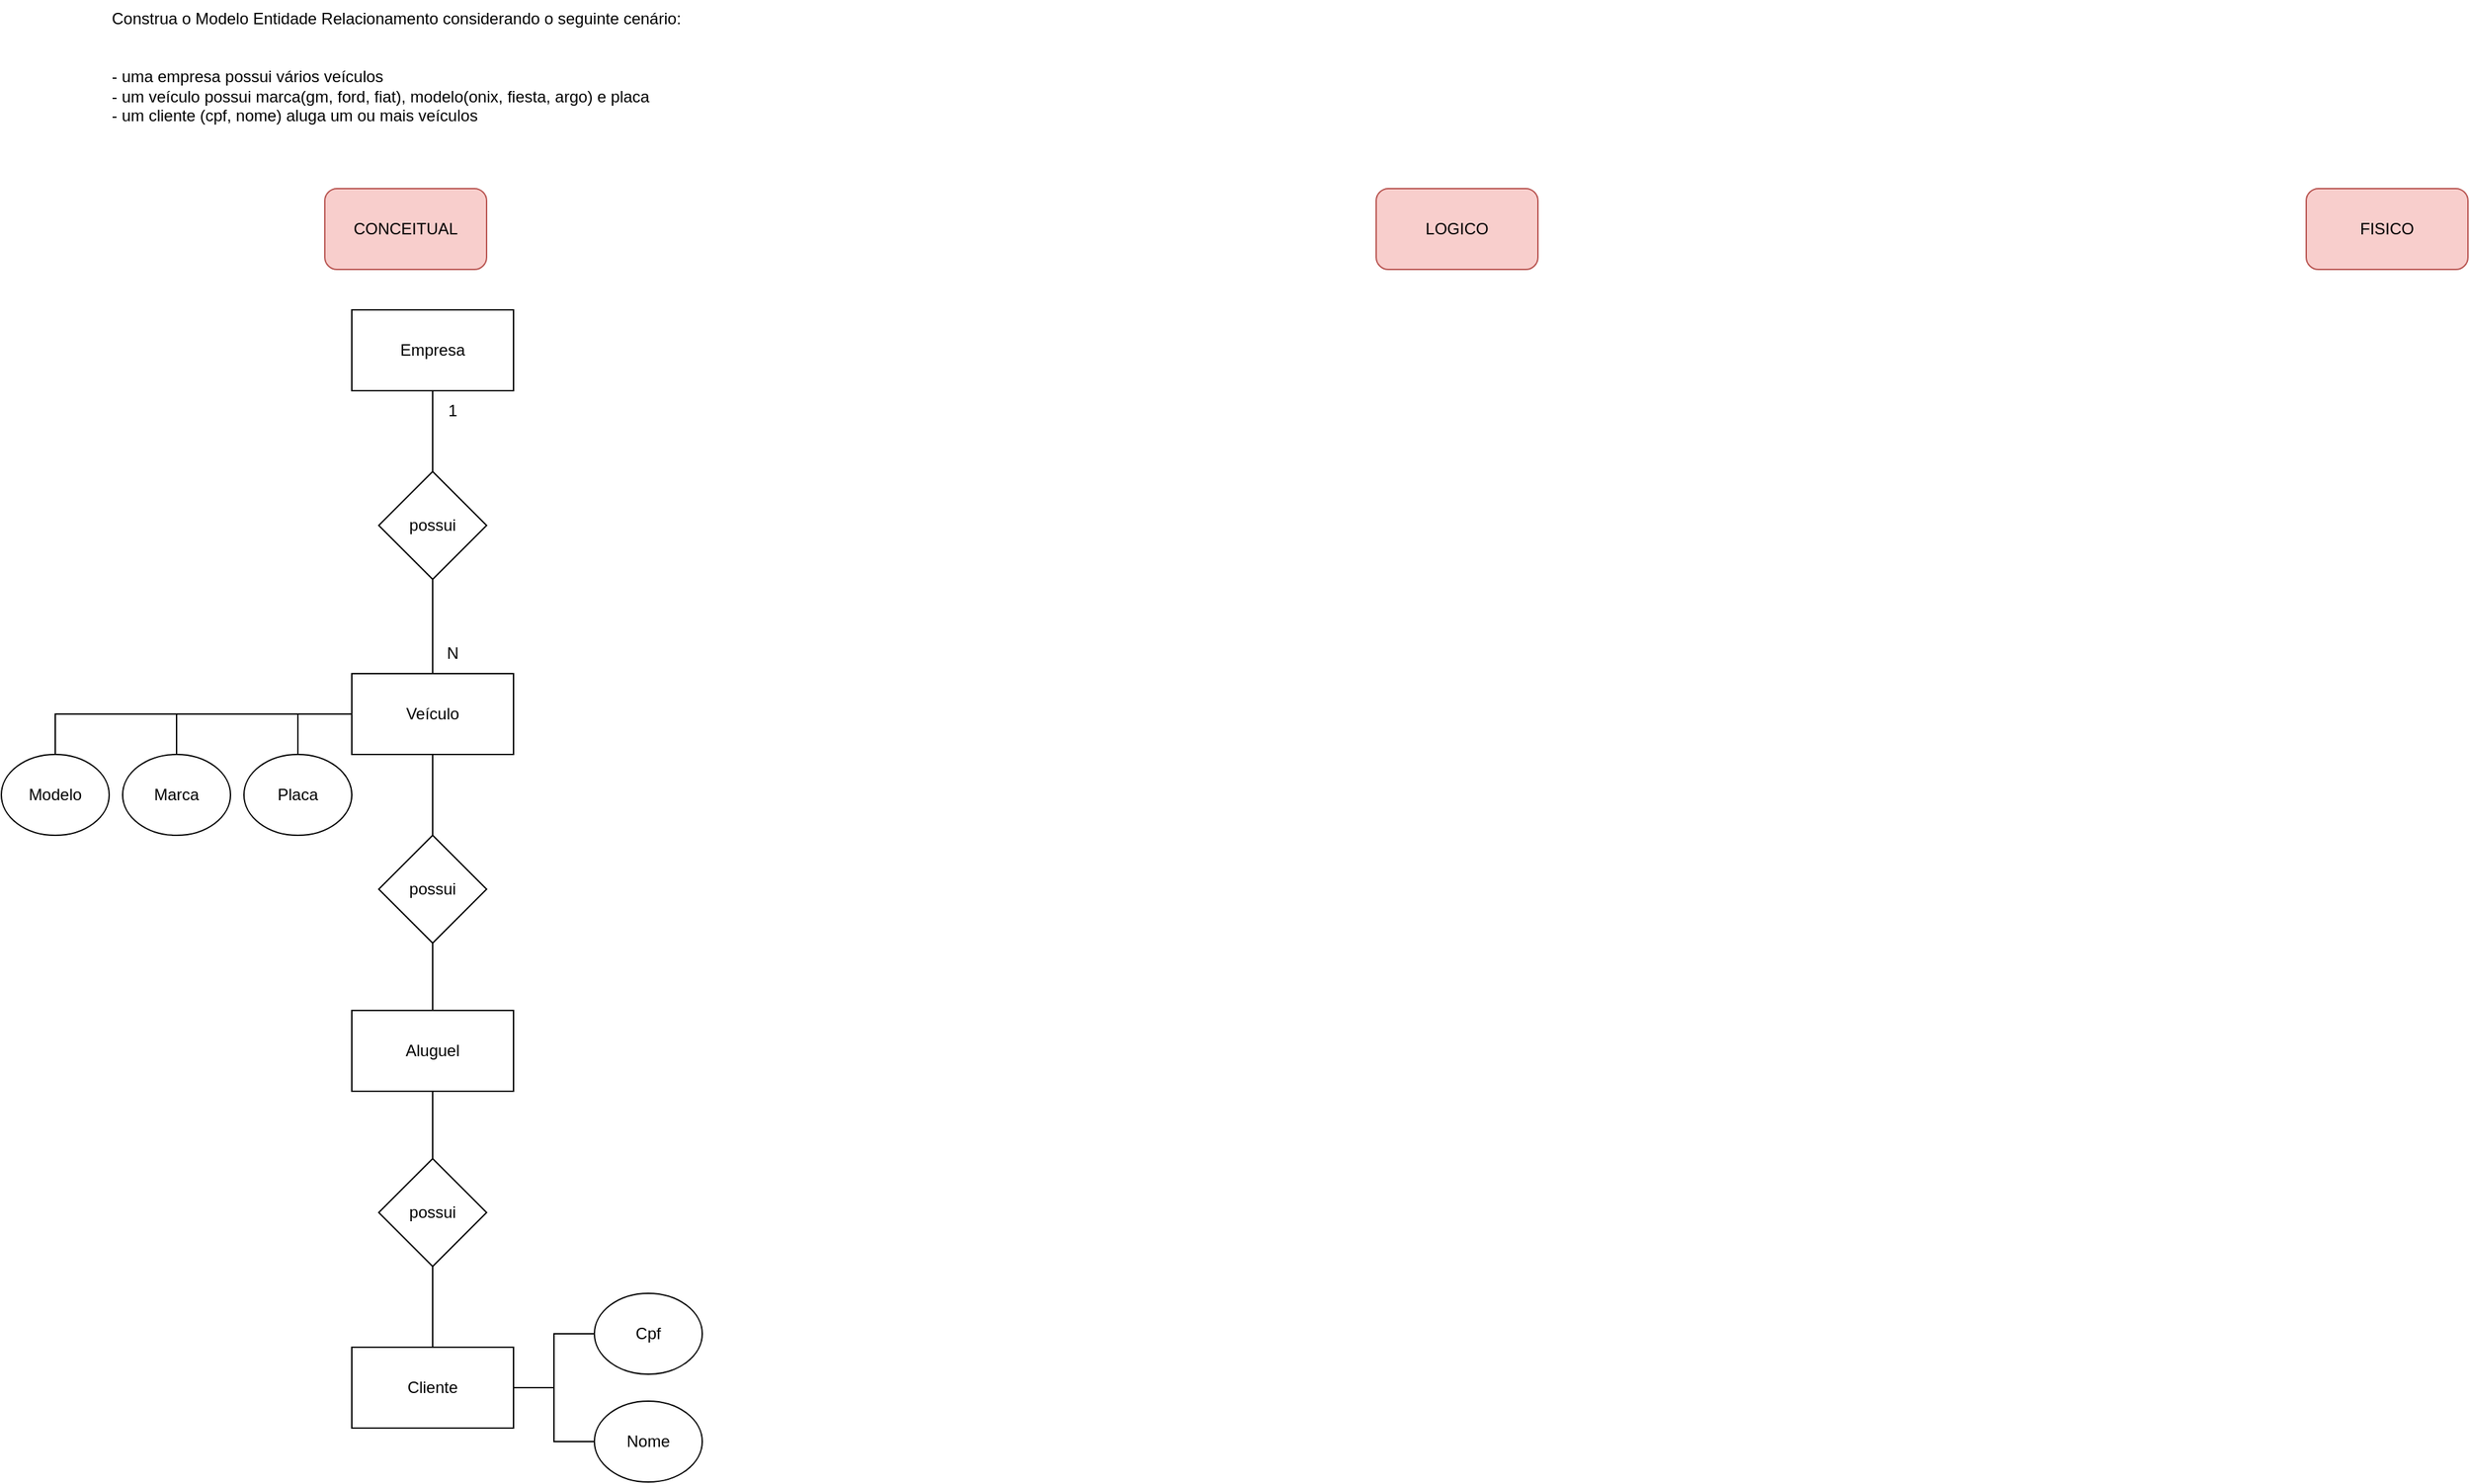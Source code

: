 <mxfile version="21.6.5" type="device">
  <diagram id="YwEFYmRrJtaUXXVNZDWJ" name="Página-1">
    <mxGraphModel dx="1500" dy="3077" grid="1" gridSize="10" guides="1" tooltips="1" connect="1" arrows="1" fold="1" page="1" pageScale="1" pageWidth="827" pageHeight="1169" math="0" shadow="0">
      <root>
        <mxCell id="0" />
        <mxCell id="1" parent="0" />
        <mxCell id="H7TqJ4Lv6YYYcR_X0_IR-1" value="Construa o Modelo Entidade Relacionamento considerando o seguinte cenário:&#xa;&#xa;&#xa;- uma empresa possui vários veículos&#xa;- um veículo possui marca(gm, ford, fiat), modelo(onix, fiesta, argo) e placa&#xa;- um cliente (cpf, nome) aluga um ou mais veículos" style="text;whiteSpace=wrap;" parent="1" vertex="1">
          <mxGeometry x="170" y="-2330" width="460" height="110" as="geometry" />
        </mxCell>
        <mxCell id="H7TqJ4Lv6YYYcR_X0_IR-19" value="" style="edgeStyle=orthogonalEdgeStyle;rounded=0;orthogonalLoop=1;jettySize=auto;html=1;endArrow=none;endFill=0;" parent="1" source="H7TqJ4Lv6YYYcR_X0_IR-2" target="H7TqJ4Lv6YYYcR_X0_IR-4" edge="1">
          <mxGeometry relative="1" as="geometry" />
        </mxCell>
        <mxCell id="H7TqJ4Lv6YYYcR_X0_IR-2" value="Empresa" style="rounded=0;whiteSpace=wrap;html=1;" parent="1" vertex="1">
          <mxGeometry x="350" y="-2100" width="120" height="60" as="geometry" />
        </mxCell>
        <mxCell id="H7TqJ4Lv6YYYcR_X0_IR-13" style="edgeStyle=orthogonalEdgeStyle;rounded=0;orthogonalLoop=1;jettySize=auto;html=1;entryX=0.5;entryY=0;entryDx=0;entryDy=0;exitX=0;exitY=0.5;exitDx=0;exitDy=0;endArrow=none;endFill=0;" parent="1" source="H7TqJ4Lv6YYYcR_X0_IR-3" target="H7TqJ4Lv6YYYcR_X0_IR-9" edge="1">
          <mxGeometry relative="1" as="geometry" />
        </mxCell>
        <mxCell id="H7TqJ4Lv6YYYcR_X0_IR-14" style="edgeStyle=orthogonalEdgeStyle;rounded=0;orthogonalLoop=1;jettySize=auto;html=1;entryX=0.5;entryY=0;entryDx=0;entryDy=0;exitX=0;exitY=0.5;exitDx=0;exitDy=0;endArrow=none;endFill=0;" parent="1" source="H7TqJ4Lv6YYYcR_X0_IR-3" target="H7TqJ4Lv6YYYcR_X0_IR-11" edge="1">
          <mxGeometry relative="1" as="geometry" />
        </mxCell>
        <mxCell id="FgQWt0CBLSnY9z16wBJM-8" value="" style="edgeStyle=orthogonalEdgeStyle;rounded=0;orthogonalLoop=1;jettySize=auto;html=1;endArrow=none;endFill=0;" edge="1" parent="1" source="H7TqJ4Lv6YYYcR_X0_IR-3" target="FgQWt0CBLSnY9z16wBJM-6">
          <mxGeometry relative="1" as="geometry" />
        </mxCell>
        <mxCell id="H7TqJ4Lv6YYYcR_X0_IR-3" value="Veículo" style="rounded=0;whiteSpace=wrap;html=1;" parent="1" vertex="1">
          <mxGeometry x="350" y="-1830" width="120" height="60" as="geometry" />
        </mxCell>
        <mxCell id="H7TqJ4Lv6YYYcR_X0_IR-25" style="edgeStyle=orthogonalEdgeStyle;rounded=0;orthogonalLoop=1;jettySize=auto;html=1;entryX=0.5;entryY=0;entryDx=0;entryDy=0;endArrow=none;endFill=0;exitX=0.5;exitY=1;exitDx=0;exitDy=0;" parent="1" source="H7TqJ4Lv6YYYcR_X0_IR-4" target="H7TqJ4Lv6YYYcR_X0_IR-3" edge="1">
          <mxGeometry relative="1" as="geometry" />
        </mxCell>
        <mxCell id="H7TqJ4Lv6YYYcR_X0_IR-4" value="possui" style="rhombus;whiteSpace=wrap;html=1;" parent="1" vertex="1">
          <mxGeometry x="370" y="-1980" width="80" height="80" as="geometry" />
        </mxCell>
        <mxCell id="H7TqJ4Lv6YYYcR_X0_IR-20" value="" style="edgeStyle=orthogonalEdgeStyle;rounded=0;orthogonalLoop=1;jettySize=auto;html=1;endArrow=none;endFill=0;" parent="1" source="H7TqJ4Lv6YYYcR_X0_IR-6" target="H7TqJ4Lv6YYYcR_X0_IR-8" edge="1">
          <mxGeometry relative="1" as="geometry" />
        </mxCell>
        <mxCell id="H7TqJ4Lv6YYYcR_X0_IR-21" style="edgeStyle=orthogonalEdgeStyle;rounded=0;orthogonalLoop=1;jettySize=auto;html=1;entryX=0;entryY=0.5;entryDx=0;entryDy=0;endArrow=none;endFill=0;" parent="1" source="H7TqJ4Lv6YYYcR_X0_IR-6" target="H7TqJ4Lv6YYYcR_X0_IR-7" edge="1">
          <mxGeometry relative="1" as="geometry" />
        </mxCell>
        <mxCell id="H7TqJ4Lv6YYYcR_X0_IR-6" value="Cliente" style="rounded=0;whiteSpace=wrap;html=1;" parent="1" vertex="1">
          <mxGeometry x="350" y="-1330" width="120" height="60" as="geometry" />
        </mxCell>
        <mxCell id="H7TqJ4Lv6YYYcR_X0_IR-7" value="Cpf" style="ellipse;whiteSpace=wrap;html=1;" parent="1" vertex="1">
          <mxGeometry x="530" y="-1370" width="80" height="60" as="geometry" />
        </mxCell>
        <mxCell id="H7TqJ4Lv6YYYcR_X0_IR-8" value="Nome" style="ellipse;whiteSpace=wrap;html=1;" parent="1" vertex="1">
          <mxGeometry x="530" y="-1290" width="80" height="60" as="geometry" />
        </mxCell>
        <mxCell id="H7TqJ4Lv6YYYcR_X0_IR-9" value="Marca" style="ellipse;whiteSpace=wrap;html=1;" parent="1" vertex="1">
          <mxGeometry x="180" y="-1770" width="80" height="60" as="geometry" />
        </mxCell>
        <mxCell id="FgQWt0CBLSnY9z16wBJM-3" style="edgeStyle=orthogonalEdgeStyle;rounded=0;orthogonalLoop=1;jettySize=auto;html=1;entryX=0;entryY=0.5;entryDx=0;entryDy=0;endArrow=none;endFill=0;" edge="1" parent="1" source="H7TqJ4Lv6YYYcR_X0_IR-10" target="H7TqJ4Lv6YYYcR_X0_IR-3">
          <mxGeometry relative="1" as="geometry">
            <Array as="points">
              <mxPoint x="130" y="-1800" />
            </Array>
          </mxGeometry>
        </mxCell>
        <mxCell id="H7TqJ4Lv6YYYcR_X0_IR-10" value="Modelo" style="ellipse;whiteSpace=wrap;html=1;" parent="1" vertex="1">
          <mxGeometry x="90" y="-1770" width="80" height="60" as="geometry" />
        </mxCell>
        <mxCell id="H7TqJ4Lv6YYYcR_X0_IR-11" value="Placa" style="ellipse;whiteSpace=wrap;html=1;" parent="1" vertex="1">
          <mxGeometry x="270" y="-1770" width="80" height="60" as="geometry" />
        </mxCell>
        <mxCell id="H7TqJ4Lv6YYYcR_X0_IR-22" value="1" style="text;html=1;strokeColor=none;fillColor=none;align=center;verticalAlign=middle;whiteSpace=wrap;rounded=0;" parent="1" vertex="1">
          <mxGeometry x="410" y="-2040" width="30" height="30" as="geometry" />
        </mxCell>
        <mxCell id="H7TqJ4Lv6YYYcR_X0_IR-27" value="N" style="text;html=1;strokeColor=none;fillColor=none;align=center;verticalAlign=middle;whiteSpace=wrap;rounded=0;" parent="1" vertex="1">
          <mxGeometry x="410" y="-1860" width="30" height="30" as="geometry" />
        </mxCell>
        <mxCell id="5naOOEa1aTkb6s3b9n_I-1" value="CONCEITUAL" style="rounded=1;whiteSpace=wrap;html=1;fillColor=#f8cecc;strokeColor=#b85450;" parent="1" vertex="1">
          <mxGeometry x="330" y="-2190" width="120" height="60" as="geometry" />
        </mxCell>
        <mxCell id="5naOOEa1aTkb6s3b9n_I-2" value="FISICO" style="rounded=1;whiteSpace=wrap;html=1;fillColor=#f8cecc;strokeColor=#b85450;" parent="1" vertex="1">
          <mxGeometry x="1800" y="-2190" width="120" height="60" as="geometry" />
        </mxCell>
        <mxCell id="5naOOEa1aTkb6s3b9n_I-3" value="LOGICO" style="rounded=1;whiteSpace=wrap;html=1;fillColor=#f8cecc;strokeColor=#b85450;" parent="1" vertex="1">
          <mxGeometry x="1110" y="-2190" width="120" height="60" as="geometry" />
        </mxCell>
        <mxCell id="FgQWt0CBLSnY9z16wBJM-10" value="" style="edgeStyle=orthogonalEdgeStyle;rounded=0;orthogonalLoop=1;jettySize=auto;html=1;endArrow=none;endFill=0;" edge="1" parent="1" source="FgQWt0CBLSnY9z16wBJM-5" target="FgQWt0CBLSnY9z16wBJM-7">
          <mxGeometry relative="1" as="geometry" />
        </mxCell>
        <mxCell id="FgQWt0CBLSnY9z16wBJM-5" value="Aluguel" style="rounded=0;whiteSpace=wrap;html=1;" vertex="1" parent="1">
          <mxGeometry x="350" y="-1580" width="120" height="60" as="geometry" />
        </mxCell>
        <mxCell id="FgQWt0CBLSnY9z16wBJM-9" value="" style="edgeStyle=orthogonalEdgeStyle;rounded=0;orthogonalLoop=1;jettySize=auto;html=1;endArrow=none;endFill=0;" edge="1" parent="1" source="FgQWt0CBLSnY9z16wBJM-6" target="FgQWt0CBLSnY9z16wBJM-5">
          <mxGeometry relative="1" as="geometry" />
        </mxCell>
        <mxCell id="FgQWt0CBLSnY9z16wBJM-6" value="possui" style="rhombus;whiteSpace=wrap;html=1;" vertex="1" parent="1">
          <mxGeometry x="370" y="-1710" width="80" height="80" as="geometry" />
        </mxCell>
        <mxCell id="FgQWt0CBLSnY9z16wBJM-11" value="" style="edgeStyle=orthogonalEdgeStyle;rounded=0;orthogonalLoop=1;jettySize=auto;html=1;endArrow=none;endFill=0;" edge="1" parent="1" source="FgQWt0CBLSnY9z16wBJM-7" target="H7TqJ4Lv6YYYcR_X0_IR-6">
          <mxGeometry relative="1" as="geometry" />
        </mxCell>
        <mxCell id="FgQWt0CBLSnY9z16wBJM-7" value="possui" style="rhombus;whiteSpace=wrap;html=1;" vertex="1" parent="1">
          <mxGeometry x="370" y="-1470" width="80" height="80" as="geometry" />
        </mxCell>
      </root>
    </mxGraphModel>
  </diagram>
</mxfile>

